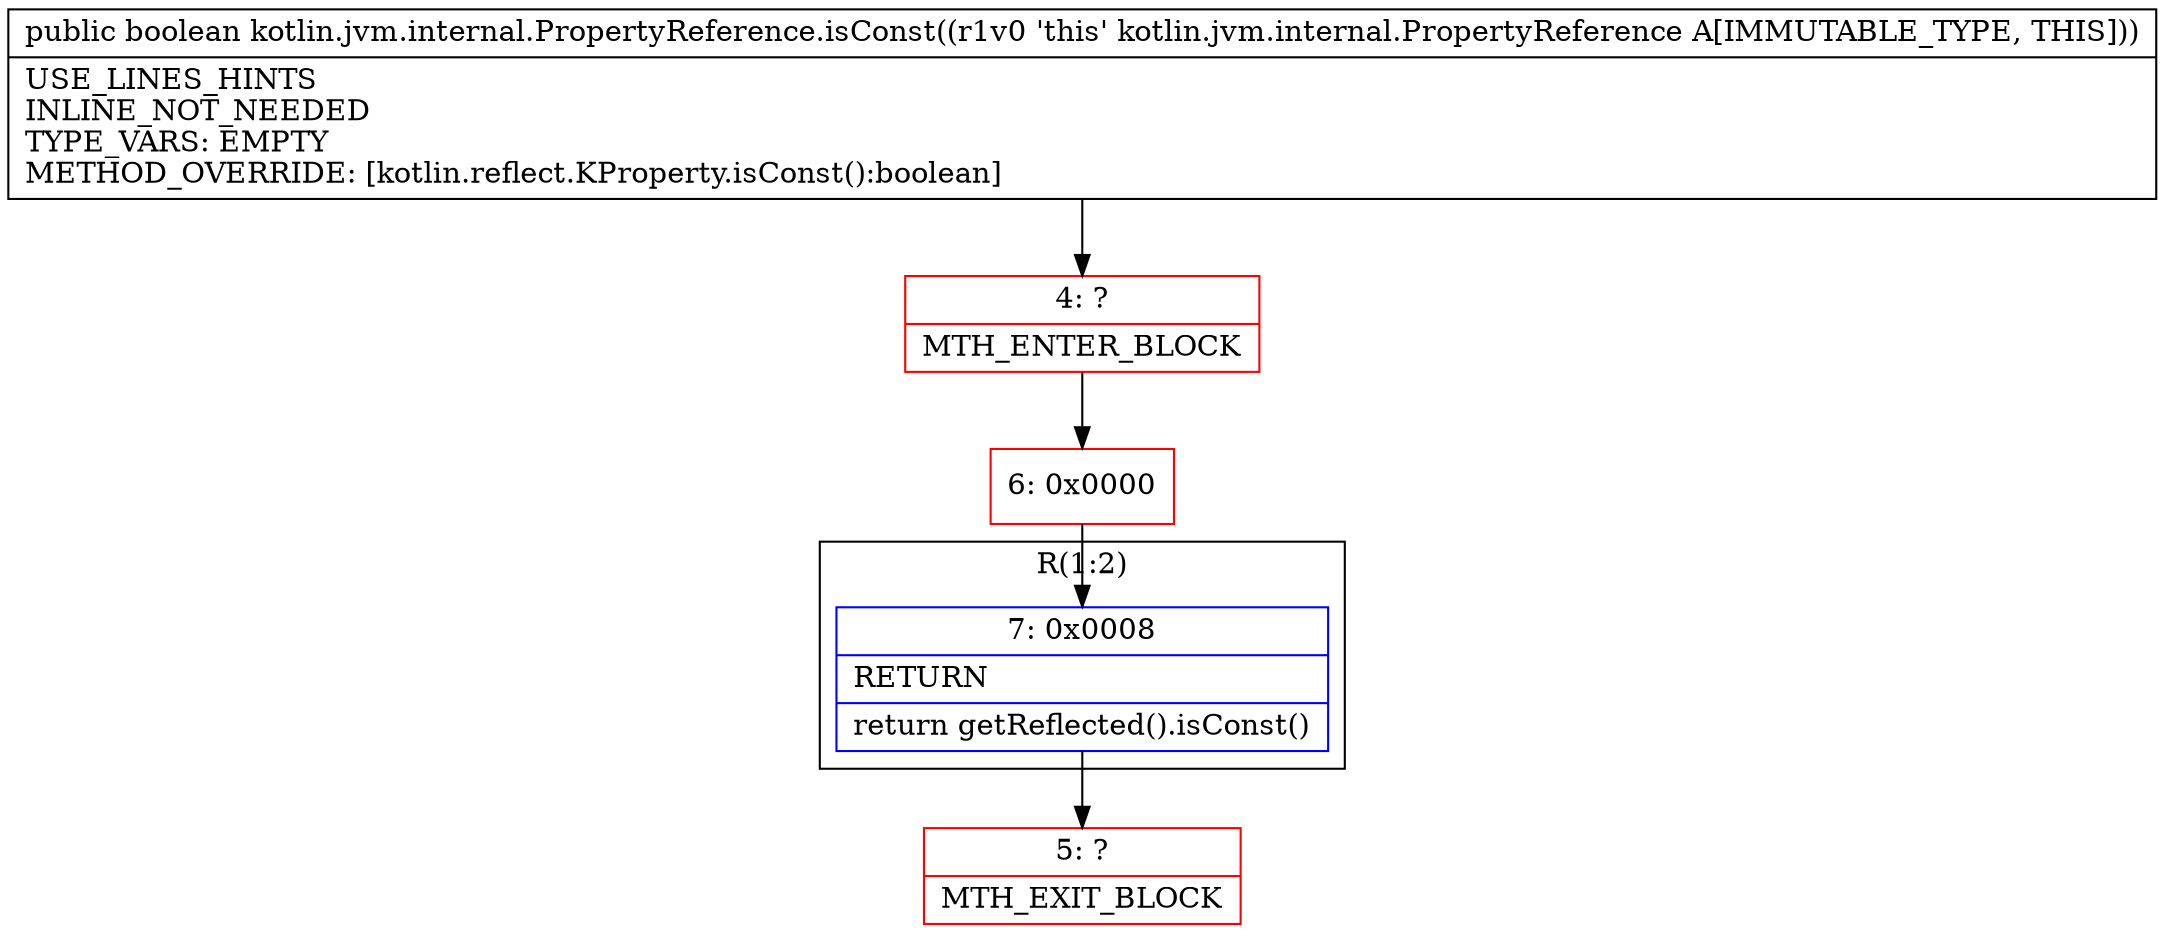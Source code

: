 digraph "CFG forkotlin.jvm.internal.PropertyReference.isConst()Z" {
subgraph cluster_Region_714080792 {
label = "R(1:2)";
node [shape=record,color=blue];
Node_7 [shape=record,label="{7\:\ 0x0008|RETURN\l|return getReflected().isConst()\l}"];
}
Node_4 [shape=record,color=red,label="{4\:\ ?|MTH_ENTER_BLOCK\l}"];
Node_6 [shape=record,color=red,label="{6\:\ 0x0000}"];
Node_5 [shape=record,color=red,label="{5\:\ ?|MTH_EXIT_BLOCK\l}"];
MethodNode[shape=record,label="{public boolean kotlin.jvm.internal.PropertyReference.isConst((r1v0 'this' kotlin.jvm.internal.PropertyReference A[IMMUTABLE_TYPE, THIS]))  | USE_LINES_HINTS\lINLINE_NOT_NEEDED\lTYPE_VARS: EMPTY\lMETHOD_OVERRIDE: [kotlin.reflect.KProperty.isConst():boolean]\l}"];
MethodNode -> Node_4;Node_7 -> Node_5;
Node_4 -> Node_6;
Node_6 -> Node_7;
}

